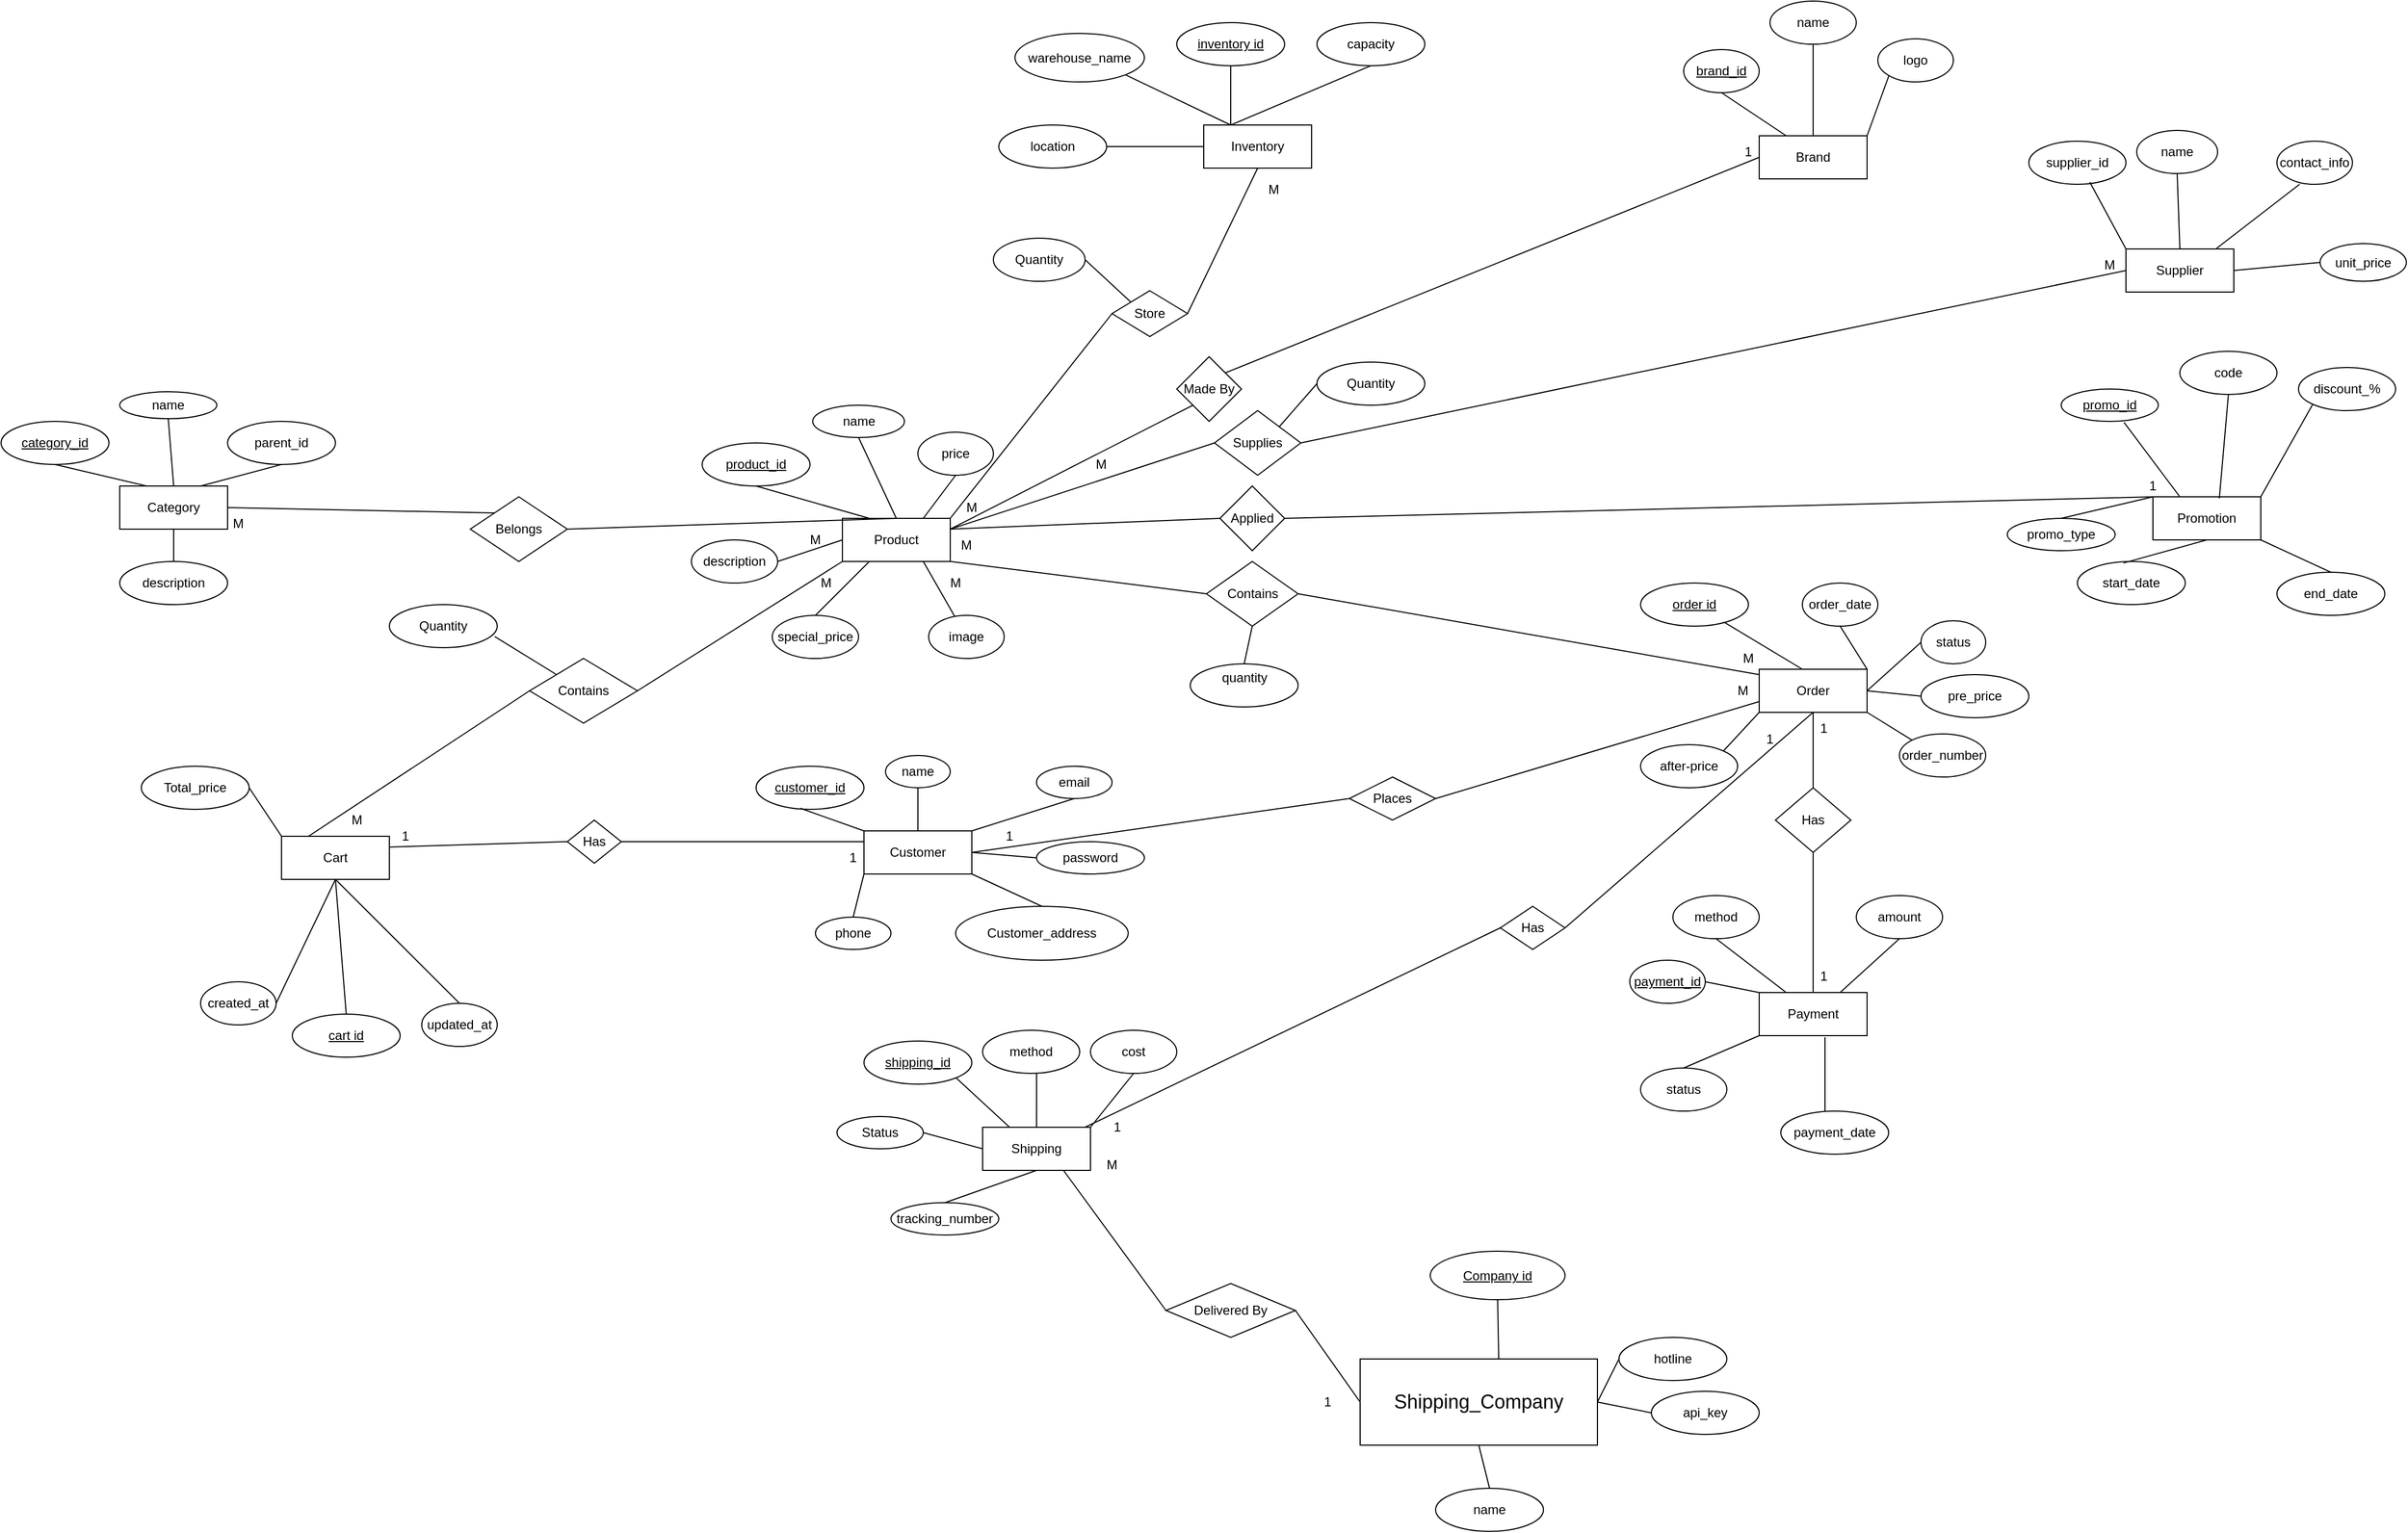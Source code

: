 <mxfile version="27.1.6">
  <diagram name="Page-1" id="9kNMtN4T_WwNihLPNDE4">
    <mxGraphModel dx="1823" dy="852" grid="1" gridSize="10" guides="1" tooltips="1" connect="1" arrows="1" fold="1" page="1" pageScale="1" pageWidth="850" pageHeight="1100" math="0" shadow="0">
      <root>
        <mxCell id="0" />
        <mxCell id="1" parent="0" />
        <mxCell id="RbLl8908BFiJwKNtAFnd-1" value="Category" style="whiteSpace=wrap;html=1;align=center;" parent="1" vertex="1">
          <mxGeometry x="140" y="450" width="100" height="40" as="geometry" />
        </mxCell>
        <mxCell id="RbLl8908BFiJwKNtAFnd-2" value="Cart" style="whiteSpace=wrap;html=1;align=center;" parent="1" vertex="1">
          <mxGeometry x="290" y="775" width="100" height="40" as="geometry" />
        </mxCell>
        <mxCell id="RbLl8908BFiJwKNtAFnd-6" value="Product" style="whiteSpace=wrap;html=1;align=center;" parent="1" vertex="1">
          <mxGeometry x="810" y="480" width="100" height="40" as="geometry" />
        </mxCell>
        <mxCell id="RbLl8908BFiJwKNtAFnd-7" value="Customer" style="whiteSpace=wrap;html=1;align=center;" parent="1" vertex="1">
          <mxGeometry x="830" y="770" width="100" height="40" as="geometry" />
        </mxCell>
        <mxCell id="RbLl8908BFiJwKNtAFnd-9" value="Shipping" style="whiteSpace=wrap;html=1;align=center;" parent="1" vertex="1">
          <mxGeometry x="940" y="1045" width="100" height="40" as="geometry" />
        </mxCell>
        <mxCell id="RbLl8908BFiJwKNtAFnd-10" value="Status" style="ellipse;whiteSpace=wrap;html=1;align=center;" parent="1" vertex="1">
          <mxGeometry x="805" y="1035" width="80" height="30" as="geometry" />
        </mxCell>
        <mxCell id="RbLl8908BFiJwKNtAFnd-12" value="" style="endArrow=none;html=1;rounded=0;entryX=0;entryY=0.5;entryDx=0;entryDy=0;exitX=1;exitY=0.5;exitDx=0;exitDy=0;" parent="1" source="RbLl8908BFiJwKNtAFnd-10" target="RbLl8908BFiJwKNtAFnd-9" edge="1">
          <mxGeometry relative="1" as="geometry">
            <mxPoint x="830" y="1125" as="sourcePoint" />
            <mxPoint x="990" y="1125" as="targetPoint" />
          </mxGeometry>
        </mxCell>
        <mxCell id="RbLl8908BFiJwKNtAFnd-13" value="tracking_number" style="ellipse;whiteSpace=wrap;html=1;align=center;" parent="1" vertex="1">
          <mxGeometry x="855" y="1115" width="100" height="30" as="geometry" />
        </mxCell>
        <mxCell id="RbLl8908BFiJwKNtAFnd-14" value="" style="endArrow=none;html=1;rounded=0;exitX=0.5;exitY=1;exitDx=0;exitDy=0;entryX=0.5;entryY=0;entryDx=0;entryDy=0;" parent="1" source="RbLl8908BFiJwKNtAFnd-9" target="RbLl8908BFiJwKNtAFnd-13" edge="1">
          <mxGeometry relative="1" as="geometry">
            <mxPoint x="830" y="1125" as="sourcePoint" />
            <mxPoint x="990" y="1125" as="targetPoint" />
          </mxGeometry>
        </mxCell>
        <mxCell id="RbLl8908BFiJwKNtAFnd-17" value="shipping_id" style="ellipse;whiteSpace=wrap;html=1;align=center;fontStyle=4;" parent="1" vertex="1">
          <mxGeometry x="830" y="965" width="100" height="40" as="geometry" />
        </mxCell>
        <mxCell id="RbLl8908BFiJwKNtAFnd-18" value="" style="endArrow=none;html=1;rounded=0;entryX=0.25;entryY=0;entryDx=0;entryDy=0;exitX=1;exitY=1;exitDx=0;exitDy=0;" parent="1" source="RbLl8908BFiJwKNtAFnd-17" target="RbLl8908BFiJwKNtAFnd-9" edge="1">
          <mxGeometry relative="1" as="geometry">
            <mxPoint x="830" y="1125" as="sourcePoint" />
            <mxPoint x="990" y="1125" as="targetPoint" />
          </mxGeometry>
        </mxCell>
        <mxCell id="RbLl8908BFiJwKNtAFnd-19" value="method" style="ellipse;whiteSpace=wrap;html=1;align=center;" parent="1" vertex="1">
          <mxGeometry x="940" y="955" width="90" height="40" as="geometry" />
        </mxCell>
        <mxCell id="RbLl8908BFiJwKNtAFnd-20" value="" style="endArrow=none;html=1;rounded=0;exitX=0.556;exitY=1;exitDx=0;exitDy=0;entryX=0.5;entryY=0;entryDx=0;entryDy=0;exitPerimeter=0;" parent="1" source="RbLl8908BFiJwKNtAFnd-19" target="RbLl8908BFiJwKNtAFnd-9" edge="1">
          <mxGeometry relative="1" as="geometry">
            <mxPoint x="830" y="1145" as="sourcePoint" />
            <mxPoint x="990" y="1145" as="targetPoint" />
          </mxGeometry>
        </mxCell>
        <mxCell id="RbLl8908BFiJwKNtAFnd-22" value="cost" style="ellipse;whiteSpace=wrap;html=1;align=center;" parent="1" vertex="1">
          <mxGeometry x="1040" y="955" width="80" height="40" as="geometry" />
        </mxCell>
        <mxCell id="RbLl8908BFiJwKNtAFnd-23" value="" style="endArrow=none;html=1;rounded=0;entryX=0.5;entryY=1;entryDx=0;entryDy=0;exitX=1;exitY=0;exitDx=0;exitDy=0;" parent="1" source="RbLl8908BFiJwKNtAFnd-9" target="RbLl8908BFiJwKNtAFnd-22" edge="1">
          <mxGeometry relative="1" as="geometry">
            <mxPoint x="940" y="1145" as="sourcePoint" />
            <mxPoint x="1100" y="1145" as="targetPoint" />
          </mxGeometry>
        </mxCell>
        <mxCell id="RbLl8908BFiJwKNtAFnd-32" value="customer_id" style="ellipse;whiteSpace=wrap;html=1;align=center;fontStyle=4;" parent="1" vertex="1">
          <mxGeometry x="730" y="710" width="100" height="40" as="geometry" />
        </mxCell>
        <mxCell id="RbLl8908BFiJwKNtAFnd-33" value="" style="endArrow=none;html=1;rounded=0;entryX=0;entryY=0;entryDx=0;entryDy=0;exitX=0.41;exitY=0.975;exitDx=0;exitDy=0;exitPerimeter=0;" parent="1" source="RbLl8908BFiJwKNtAFnd-32" target="RbLl8908BFiJwKNtAFnd-7" edge="1">
          <mxGeometry relative="1" as="geometry">
            <mxPoint x="800" y="740" as="sourcePoint" />
            <mxPoint x="940" y="770" as="targetPoint" />
          </mxGeometry>
        </mxCell>
        <mxCell id="RbLl8908BFiJwKNtAFnd-34" value="name" style="ellipse;whiteSpace=wrap;html=1;align=center;" parent="1" vertex="1">
          <mxGeometry x="850" y="700" width="60" height="30" as="geometry" />
        </mxCell>
        <mxCell id="RbLl8908BFiJwKNtAFnd-35" value="" style="endArrow=none;html=1;rounded=0;exitX=0.5;exitY=1;exitDx=0;exitDy=0;entryX=0.5;entryY=0;entryDx=0;entryDy=0;" parent="1" source="RbLl8908BFiJwKNtAFnd-34" target="RbLl8908BFiJwKNtAFnd-7" edge="1">
          <mxGeometry relative="1" as="geometry">
            <mxPoint x="780" y="770" as="sourcePoint" />
            <mxPoint x="940" y="770" as="targetPoint" />
          </mxGeometry>
        </mxCell>
        <mxCell id="RbLl8908BFiJwKNtAFnd-36" value="email" style="ellipse;whiteSpace=wrap;html=1;align=center;" parent="1" vertex="1">
          <mxGeometry x="990" y="710" width="70" height="30" as="geometry" />
        </mxCell>
        <mxCell id="RbLl8908BFiJwKNtAFnd-37" value="" style="endArrow=none;html=1;rounded=0;exitX=0.5;exitY=1;exitDx=0;exitDy=0;entryX=1;entryY=0;entryDx=0;entryDy=0;" parent="1" source="RbLl8908BFiJwKNtAFnd-36" target="RbLl8908BFiJwKNtAFnd-7" edge="1">
          <mxGeometry relative="1" as="geometry">
            <mxPoint x="780" y="770" as="sourcePoint" />
            <mxPoint x="940" y="770" as="targetPoint" />
          </mxGeometry>
        </mxCell>
        <mxCell id="RbLl8908BFiJwKNtAFnd-38" value="Customer_address" style="ellipse;whiteSpace=wrap;html=1;align=center;" parent="1" vertex="1">
          <mxGeometry x="915" y="840" width="160" height="50" as="geometry" />
        </mxCell>
        <mxCell id="RbLl8908BFiJwKNtAFnd-39" value="" style="endArrow=none;html=1;rounded=0;exitX=0.5;exitY=0;exitDx=0;exitDy=0;entryX=1;entryY=1;entryDx=0;entryDy=0;" parent="1" source="RbLl8908BFiJwKNtAFnd-38" target="RbLl8908BFiJwKNtAFnd-7" edge="1">
          <mxGeometry relative="1" as="geometry">
            <mxPoint x="780" y="770" as="sourcePoint" />
            <mxPoint x="940" y="770" as="targetPoint" />
          </mxGeometry>
        </mxCell>
        <mxCell id="RbLl8908BFiJwKNtAFnd-40" value="phone" style="ellipse;whiteSpace=wrap;html=1;align=center;" parent="1" vertex="1">
          <mxGeometry x="785" y="850" width="70" height="30" as="geometry" />
        </mxCell>
        <mxCell id="RbLl8908BFiJwKNtAFnd-41" value="" style="endArrow=none;html=1;rounded=0;exitX=0.5;exitY=0;exitDx=0;exitDy=0;entryX=0;entryY=1;entryDx=0;entryDy=0;" parent="1" source="RbLl8908BFiJwKNtAFnd-40" target="RbLl8908BFiJwKNtAFnd-7" edge="1">
          <mxGeometry relative="1" as="geometry">
            <mxPoint x="780" y="770" as="sourcePoint" />
            <mxPoint x="940" y="770" as="targetPoint" />
          </mxGeometry>
        </mxCell>
        <mxCell id="RbLl8908BFiJwKNtAFnd-49" value="special_price" style="ellipse;whiteSpace=wrap;html=1;align=center;" parent="1" vertex="1">
          <mxGeometry x="745" y="570" width="80" height="40" as="geometry" />
        </mxCell>
        <mxCell id="RbLl8908BFiJwKNtAFnd-50" value="" style="endArrow=none;html=1;rounded=0;exitX=0.5;exitY=0;exitDx=0;exitDy=0;entryX=0.25;entryY=1;entryDx=0;entryDy=0;" parent="1" source="RbLl8908BFiJwKNtAFnd-49" target="RbLl8908BFiJwKNtAFnd-6" edge="1">
          <mxGeometry relative="1" as="geometry">
            <mxPoint x="780" y="570" as="sourcePoint" />
            <mxPoint x="940" y="570" as="targetPoint" />
          </mxGeometry>
        </mxCell>
        <mxCell id="RbLl8908BFiJwKNtAFnd-51" value="image" style="ellipse;whiteSpace=wrap;html=1;align=center;" parent="1" vertex="1">
          <mxGeometry x="890" y="570" width="70" height="40" as="geometry" />
        </mxCell>
        <mxCell id="RbLl8908BFiJwKNtAFnd-52" value="" style="endArrow=none;html=1;rounded=0;exitX=0.75;exitY=1;exitDx=0;exitDy=0;" parent="1" source="RbLl8908BFiJwKNtAFnd-6" target="RbLl8908BFiJwKNtAFnd-51" edge="1">
          <mxGeometry relative="1" as="geometry">
            <mxPoint x="780" y="570" as="sourcePoint" />
            <mxPoint x="940" y="570" as="targetPoint" />
          </mxGeometry>
        </mxCell>
        <mxCell id="RbLl8908BFiJwKNtAFnd-53" value="description" style="ellipse;whiteSpace=wrap;html=1;align=center;" parent="1" vertex="1">
          <mxGeometry x="670" y="500" width="80" height="40" as="geometry" />
        </mxCell>
        <mxCell id="RbLl8908BFiJwKNtAFnd-54" value="" style="endArrow=none;html=1;rounded=0;exitX=1;exitY=0.5;exitDx=0;exitDy=0;entryX=0;entryY=0.5;entryDx=0;entryDy=0;" parent="1" source="RbLl8908BFiJwKNtAFnd-53" target="RbLl8908BFiJwKNtAFnd-6" edge="1">
          <mxGeometry relative="1" as="geometry">
            <mxPoint x="780" y="570" as="sourcePoint" />
            <mxPoint x="940" y="570" as="targetPoint" />
          </mxGeometry>
        </mxCell>
        <mxCell id="RbLl8908BFiJwKNtAFnd-57" value="product_id" style="ellipse;whiteSpace=wrap;html=1;align=center;fontStyle=4;" parent="1" vertex="1">
          <mxGeometry x="680" y="410" width="100" height="40" as="geometry" />
        </mxCell>
        <mxCell id="RbLl8908BFiJwKNtAFnd-58" value="" style="endArrow=none;html=1;rounded=0;entryX=0.25;entryY=0;entryDx=0;entryDy=0;exitX=0.5;exitY=1;exitDx=0;exitDy=0;" parent="1" source="RbLl8908BFiJwKNtAFnd-57" target="RbLl8908BFiJwKNtAFnd-6" edge="1">
          <mxGeometry relative="1" as="geometry">
            <mxPoint x="780" y="570" as="sourcePoint" />
            <mxPoint x="940" y="570" as="targetPoint" />
          </mxGeometry>
        </mxCell>
        <mxCell id="RbLl8908BFiJwKNtAFnd-59" value="price" style="ellipse;whiteSpace=wrap;html=1;align=center;" parent="1" vertex="1">
          <mxGeometry x="880" y="400" width="70" height="40" as="geometry" />
        </mxCell>
        <mxCell id="RbLl8908BFiJwKNtAFnd-60" value="" style="endArrow=none;html=1;rounded=0;exitX=0.75;exitY=0;exitDx=0;exitDy=0;entryX=0.5;entryY=1;entryDx=0;entryDy=0;" parent="1" source="RbLl8908BFiJwKNtAFnd-6" target="RbLl8908BFiJwKNtAFnd-59" edge="1">
          <mxGeometry relative="1" as="geometry">
            <mxPoint x="780" y="570" as="sourcePoint" />
            <mxPoint x="940" y="570" as="targetPoint" />
          </mxGeometry>
        </mxCell>
        <mxCell id="RbLl8908BFiJwKNtAFnd-85" value="Store" style="shape=rhombus;perimeter=rhombusPerimeter;whiteSpace=wrap;html=1;align=center;" parent="1" vertex="1">
          <mxGeometry x="1060" y="268.75" width="70" height="42.5" as="geometry" />
        </mxCell>
        <mxCell id="RbLl8908BFiJwKNtAFnd-86" value="" style="endArrow=none;html=1;rounded=0;entryX=0.5;entryY=1;entryDx=0;entryDy=0;exitX=1;exitY=0.5;exitDx=0;exitDy=0;" parent="1" source="RbLl8908BFiJwKNtAFnd-85" target="NNnK1SpHIMAbji5Iqz1u-3" edge="1">
          <mxGeometry relative="1" as="geometry">
            <mxPoint x="1060" y="270" as="sourcePoint" />
            <mxPoint x="1270" y="100" as="targetPoint" />
          </mxGeometry>
        </mxCell>
        <mxCell id="RbLl8908BFiJwKNtAFnd-87" value="" style="endArrow=none;html=1;rounded=0;entryX=0;entryY=0.5;entryDx=0;entryDy=0;exitX=1;exitY=0;exitDx=0;exitDy=0;" parent="1" source="RbLl8908BFiJwKNtAFnd-6" target="RbLl8908BFiJwKNtAFnd-85" edge="1">
          <mxGeometry relative="1" as="geometry">
            <mxPoint x="920" y="270" as="sourcePoint" />
            <mxPoint x="1080" y="270" as="targetPoint" />
          </mxGeometry>
        </mxCell>
        <mxCell id="RbLl8908BFiJwKNtAFnd-91" value="Brand" style="whiteSpace=wrap;html=1;align=center;" parent="1" vertex="1">
          <mxGeometry x="1660" y="125" width="100" height="40" as="geometry" />
        </mxCell>
        <mxCell id="RbLl8908BFiJwKNtAFnd-92" value="logo" style="ellipse;whiteSpace=wrap;html=1;align=center;" parent="1" vertex="1">
          <mxGeometry x="1770" y="35" width="70" height="40" as="geometry" />
        </mxCell>
        <mxCell id="RbLl8908BFiJwKNtAFnd-93" value="" style="endArrow=none;html=1;rounded=0;entryX=0;entryY=1;entryDx=0;entryDy=0;" parent="1" target="RbLl8908BFiJwKNtAFnd-92" edge="1">
          <mxGeometry relative="1" as="geometry">
            <mxPoint x="1760" y="125" as="sourcePoint" />
            <mxPoint x="1820" y="195" as="targetPoint" />
          </mxGeometry>
        </mxCell>
        <mxCell id="RbLl8908BFiJwKNtAFnd-94" value="name" style="ellipse;whiteSpace=wrap;html=1;align=center;" parent="1" vertex="1">
          <mxGeometry x="1670" width="80" height="40" as="geometry" />
        </mxCell>
        <mxCell id="RbLl8908BFiJwKNtAFnd-95" value="" style="endArrow=none;html=1;rounded=0;exitX=0.5;exitY=1;exitDx=0;exitDy=0;entryX=0.5;entryY=0;entryDx=0;entryDy=0;" parent="1" source="RbLl8908BFiJwKNtAFnd-94" target="RbLl8908BFiJwKNtAFnd-91" edge="1">
          <mxGeometry relative="1" as="geometry">
            <mxPoint x="1660" y="195" as="sourcePoint" />
            <mxPoint x="1820" y="195" as="targetPoint" />
          </mxGeometry>
        </mxCell>
        <mxCell id="RbLl8908BFiJwKNtAFnd-96" value="brand_id" style="ellipse;whiteSpace=wrap;html=1;align=center;fontStyle=4;" parent="1" vertex="1">
          <mxGeometry x="1590" y="45" width="70" height="40" as="geometry" />
        </mxCell>
        <mxCell id="RbLl8908BFiJwKNtAFnd-97" value="" style="endArrow=none;html=1;rounded=0;exitX=0.5;exitY=1;exitDx=0;exitDy=0;entryX=0.25;entryY=0;entryDx=0;entryDy=0;" parent="1" source="RbLl8908BFiJwKNtAFnd-96" target="RbLl8908BFiJwKNtAFnd-91" edge="1">
          <mxGeometry relative="1" as="geometry">
            <mxPoint x="1660" y="195" as="sourcePoint" />
            <mxPoint x="1820" y="195" as="targetPoint" />
          </mxGeometry>
        </mxCell>
        <mxCell id="RbLl8908BFiJwKNtAFnd-101" value="unit_price" style="ellipse;whiteSpace=wrap;html=1;align=center;" parent="1" vertex="1">
          <mxGeometry x="2180" y="225" width="80" height="35" as="geometry" />
        </mxCell>
        <mxCell id="RbLl8908BFiJwKNtAFnd-102" value="" style="endArrow=none;html=1;rounded=0;entryX=1;entryY=0.5;entryDx=0;entryDy=0;exitX=0;exitY=0.5;exitDx=0;exitDy=0;" parent="1" source="RbLl8908BFiJwKNtAFnd-101" target="RbLl8908BFiJwKNtAFnd-135" edge="1">
          <mxGeometry relative="1" as="geometry">
            <mxPoint x="1630" y="170" as="sourcePoint" />
            <mxPoint x="1790" y="170" as="targetPoint" />
          </mxGeometry>
        </mxCell>
        <mxCell id="RbLl8908BFiJwKNtAFnd-105" value="Applied" style="shape=rhombus;perimeter=rhombusPerimeter;whiteSpace=wrap;html=1;align=center;" parent="1" vertex="1">
          <mxGeometry x="1160" y="450" width="60" height="60" as="geometry" />
        </mxCell>
        <mxCell id="RbLl8908BFiJwKNtAFnd-106" value="" style="endArrow=none;html=1;rounded=0;exitX=1;exitY=0.5;exitDx=0;exitDy=0;entryX=0;entryY=0;entryDx=0;entryDy=0;" parent="1" source="RbLl8908BFiJwKNtAFnd-105" target="RbLl8908BFiJwKNtAFnd-194" edge="1">
          <mxGeometry relative="1" as="geometry">
            <mxPoint x="1630" y="170" as="sourcePoint" />
            <mxPoint x="1790" y="170" as="targetPoint" />
          </mxGeometry>
        </mxCell>
        <mxCell id="RbLl8908BFiJwKNtAFnd-107" value="" style="endArrow=none;html=1;rounded=0;entryX=0;entryY=0.5;entryDx=0;entryDy=0;exitX=1;exitY=0.25;exitDx=0;exitDy=0;" parent="1" source="RbLl8908BFiJwKNtAFnd-6" target="RbLl8908BFiJwKNtAFnd-105" edge="1">
          <mxGeometry relative="1" as="geometry">
            <mxPoint x="1300" y="470" as="sourcePoint" />
            <mxPoint x="1460" y="470" as="targetPoint" />
          </mxGeometry>
        </mxCell>
        <mxCell id="RbLl8908BFiJwKNtAFnd-108" value="Made By" style="shape=rhombus;perimeter=rhombusPerimeter;whiteSpace=wrap;html=1;align=center;" parent="1" vertex="1">
          <mxGeometry x="1120" y="330" width="60" height="60" as="geometry" />
        </mxCell>
        <mxCell id="RbLl8908BFiJwKNtAFnd-110" value="Order" style="whiteSpace=wrap;html=1;align=center;" parent="1" vertex="1">
          <mxGeometry x="1660" y="620" width="100" height="40" as="geometry" />
        </mxCell>
        <mxCell id="RbLl8908BFiJwKNtAFnd-115" value="Payment" style="whiteSpace=wrap;html=1;align=center;" parent="1" vertex="1">
          <mxGeometry x="1660" y="920" width="100" height="40" as="geometry" />
        </mxCell>
        <mxCell id="RbLl8908BFiJwKNtAFnd-116" value="Has" style="shape=rhombus;perimeter=rhombusPerimeter;whiteSpace=wrap;html=1;align=center;" parent="1" vertex="1">
          <mxGeometry x="1675" y="730" width="70" height="60" as="geometry" />
        </mxCell>
        <mxCell id="RbLl8908BFiJwKNtAFnd-117" value="" style="endArrow=none;html=1;rounded=0;exitX=0.5;exitY=1;exitDx=0;exitDy=0;entryX=0.5;entryY=0;entryDx=0;entryDy=0;" parent="1" source="RbLl8908BFiJwKNtAFnd-110" target="RbLl8908BFiJwKNtAFnd-116" edge="1">
          <mxGeometry relative="1" as="geometry">
            <mxPoint x="1590" y="770" as="sourcePoint" />
            <mxPoint x="1750" y="770" as="targetPoint" />
          </mxGeometry>
        </mxCell>
        <mxCell id="RbLl8908BFiJwKNtAFnd-118" value="" style="endArrow=none;html=1;rounded=0;entryX=0.5;entryY=0;entryDx=0;entryDy=0;exitX=0.5;exitY=1;exitDx=0;exitDy=0;" parent="1" source="RbLl8908BFiJwKNtAFnd-116" target="RbLl8908BFiJwKNtAFnd-115" edge="1">
          <mxGeometry relative="1" as="geometry">
            <mxPoint x="1590" y="770" as="sourcePoint" />
            <mxPoint x="1750" y="770" as="targetPoint" />
          </mxGeometry>
        </mxCell>
        <mxCell id="RbLl8908BFiJwKNtAFnd-119" value="payment_id" style="ellipse;whiteSpace=wrap;html=1;align=center;fontStyle=4;" parent="1" vertex="1">
          <mxGeometry x="1540" y="890" width="70" height="40" as="geometry" />
        </mxCell>
        <mxCell id="RbLl8908BFiJwKNtAFnd-120" value="" style="endArrow=none;html=1;rounded=0;exitX=1;exitY=0.5;exitDx=0;exitDy=0;entryX=0;entryY=0;entryDx=0;entryDy=0;" parent="1" source="RbLl8908BFiJwKNtAFnd-119" target="RbLl8908BFiJwKNtAFnd-115" edge="1">
          <mxGeometry relative="1" as="geometry">
            <mxPoint x="1590" y="770" as="sourcePoint" />
            <mxPoint x="1750" y="770" as="targetPoint" />
          </mxGeometry>
        </mxCell>
        <mxCell id="RbLl8908BFiJwKNtAFnd-121" value="method" style="ellipse;whiteSpace=wrap;html=1;align=center;" parent="1" vertex="1">
          <mxGeometry x="1580" y="830" width="80" height="40" as="geometry" />
        </mxCell>
        <mxCell id="RbLl8908BFiJwKNtAFnd-122" value="" style="endArrow=none;html=1;rounded=0;entryX=0.25;entryY=0;entryDx=0;entryDy=0;exitX=0.5;exitY=1;exitDx=0;exitDy=0;" parent="1" source="RbLl8908BFiJwKNtAFnd-121" target="RbLl8908BFiJwKNtAFnd-115" edge="1">
          <mxGeometry relative="1" as="geometry">
            <mxPoint x="1590" y="770" as="sourcePoint" />
            <mxPoint x="1750" y="770" as="targetPoint" />
          </mxGeometry>
        </mxCell>
        <mxCell id="RbLl8908BFiJwKNtAFnd-123" value="amount" style="ellipse;whiteSpace=wrap;html=1;align=center;" parent="1" vertex="1">
          <mxGeometry x="1750" y="830" width="80" height="40" as="geometry" />
        </mxCell>
        <mxCell id="RbLl8908BFiJwKNtAFnd-124" value="" style="endArrow=none;html=1;rounded=0;entryX=0.5;entryY=1;entryDx=0;entryDy=0;exitX=0.75;exitY=0;exitDx=0;exitDy=0;" parent="1" source="RbLl8908BFiJwKNtAFnd-115" target="RbLl8908BFiJwKNtAFnd-123" edge="1">
          <mxGeometry relative="1" as="geometry">
            <mxPoint x="1590" y="770" as="sourcePoint" />
            <mxPoint x="1750" y="770" as="targetPoint" />
          </mxGeometry>
        </mxCell>
        <mxCell id="RbLl8908BFiJwKNtAFnd-125" value="status" style="ellipse;whiteSpace=wrap;html=1;align=center;" parent="1" vertex="1">
          <mxGeometry x="1550" y="990" width="80" height="40" as="geometry" />
        </mxCell>
        <mxCell id="RbLl8908BFiJwKNtAFnd-126" value="" style="endArrow=none;html=1;rounded=0;entryX=0;entryY=1;entryDx=0;entryDy=0;exitX=0.5;exitY=0;exitDx=0;exitDy=0;" parent="1" source="RbLl8908BFiJwKNtAFnd-125" target="RbLl8908BFiJwKNtAFnd-115" edge="1">
          <mxGeometry relative="1" as="geometry">
            <mxPoint x="1590" y="970" as="sourcePoint" />
            <mxPoint x="1750" y="970" as="targetPoint" />
          </mxGeometry>
        </mxCell>
        <mxCell id="RbLl8908BFiJwKNtAFnd-127" value="payment_date" style="ellipse;whiteSpace=wrap;html=1;align=center;" parent="1" vertex="1">
          <mxGeometry x="1680" y="1030" width="100" height="40" as="geometry" />
        </mxCell>
        <mxCell id="RbLl8908BFiJwKNtAFnd-128" value="" style="endArrow=none;html=1;rounded=0;entryX=0.41;entryY=0;entryDx=0;entryDy=0;entryPerimeter=0;exitX=0.61;exitY=1.038;exitDx=0;exitDy=0;exitPerimeter=0;" parent="1" source="RbLl8908BFiJwKNtAFnd-115" target="RbLl8908BFiJwKNtAFnd-127" edge="1">
          <mxGeometry relative="1" as="geometry">
            <mxPoint x="1590" y="970" as="sourcePoint" />
            <mxPoint x="1750" y="970" as="targetPoint" />
          </mxGeometry>
        </mxCell>
        <mxCell id="RbLl8908BFiJwKNtAFnd-129" value="Has" style="shape=rhombus;perimeter=rhombusPerimeter;whiteSpace=wrap;html=1;align=center;" parent="1" vertex="1">
          <mxGeometry x="1420" y="840" width="60" height="40" as="geometry" />
        </mxCell>
        <mxCell id="RbLl8908BFiJwKNtAFnd-130" value="" style="endArrow=none;html=1;rounded=0;entryX=0;entryY=0.5;entryDx=0;entryDy=0;exitX=0;exitY=0.5;exitDx=0;exitDy=0;" parent="1" target="RbLl8908BFiJwKNtAFnd-129" edge="1" source="Zrjic2Mv3XdHF_KLyeAC-40">
          <mxGeometry relative="1" as="geometry">
            <mxPoint x="940" y="1280" as="sourcePoint" />
            <mxPoint x="1220" y="1270" as="targetPoint" />
          </mxGeometry>
        </mxCell>
        <mxCell id="RbLl8908BFiJwKNtAFnd-131" value="" style="endArrow=none;html=1;rounded=0;entryX=0.5;entryY=1;entryDx=0;entryDy=0;exitX=1;exitY=0.5;exitDx=0;exitDy=0;" parent="1" source="RbLl8908BFiJwKNtAFnd-129" target="RbLl8908BFiJwKNtAFnd-110" edge="1">
          <mxGeometry relative="1" as="geometry">
            <mxPoint x="1580" y="670" as="sourcePoint" />
            <mxPoint x="1740" y="670" as="targetPoint" />
          </mxGeometry>
        </mxCell>
        <mxCell id="RbLl8908BFiJwKNtAFnd-132" value="Places" style="shape=rhombus;perimeter=rhombusPerimeter;whiteSpace=wrap;html=1;align=center;" parent="1" vertex="1">
          <mxGeometry x="1280" y="720" width="80" height="40" as="geometry" />
        </mxCell>
        <mxCell id="RbLl8908BFiJwKNtAFnd-133" value="" style="endArrow=none;html=1;rounded=0;exitX=1;exitY=0.5;exitDx=0;exitDy=0;entryX=0;entryY=0.5;entryDx=0;entryDy=0;" parent="1" source="RbLl8908BFiJwKNtAFnd-7" target="RbLl8908BFiJwKNtAFnd-132" edge="1">
          <mxGeometry relative="1" as="geometry">
            <mxPoint x="920" y="970" as="sourcePoint" />
            <mxPoint x="1080" y="970" as="targetPoint" />
          </mxGeometry>
        </mxCell>
        <mxCell id="RbLl8908BFiJwKNtAFnd-134" value="" style="endArrow=none;html=1;rounded=0;exitX=1;exitY=0.5;exitDx=0;exitDy=0;entryX=0;entryY=0.75;entryDx=0;entryDy=0;" parent="1" source="RbLl8908BFiJwKNtAFnd-132" target="RbLl8908BFiJwKNtAFnd-110" edge="1">
          <mxGeometry relative="1" as="geometry">
            <mxPoint x="1230" y="870" as="sourcePoint" />
            <mxPoint x="1390" y="870" as="targetPoint" />
          </mxGeometry>
        </mxCell>
        <mxCell id="RbLl8908BFiJwKNtAFnd-135" value="Supplier" style="whiteSpace=wrap;html=1;align=center;" parent="1" vertex="1">
          <mxGeometry x="2000" y="230" width="100" height="40" as="geometry" />
        </mxCell>
        <mxCell id="RbLl8908BFiJwKNtAFnd-136" value="category_id" style="ellipse;whiteSpace=wrap;html=1;align=center;fontStyle=4;" parent="1" vertex="1">
          <mxGeometry x="30" y="390" width="100" height="40" as="geometry" />
        </mxCell>
        <mxCell id="RbLl8908BFiJwKNtAFnd-137" value="name" style="ellipse;whiteSpace=wrap;html=1;align=center;" parent="1" vertex="1">
          <mxGeometry x="140" y="362.5" width="90" height="25" as="geometry" />
        </mxCell>
        <mxCell id="RbLl8908BFiJwKNtAFnd-138" value="parent_id" style="ellipse;whiteSpace=wrap;html=1;align=center;" parent="1" vertex="1">
          <mxGeometry x="240" y="390" width="100" height="40" as="geometry" />
        </mxCell>
        <mxCell id="RbLl8908BFiJwKNtAFnd-139" value="" style="endArrow=none;html=1;rounded=0;entryX=0.25;entryY=0;entryDx=0;entryDy=0;exitX=0.5;exitY=1;exitDx=0;exitDy=0;" parent="1" source="RbLl8908BFiJwKNtAFnd-136" target="RbLl8908BFiJwKNtAFnd-1" edge="1">
          <mxGeometry relative="1" as="geometry">
            <mxPoint x="190" y="330" as="sourcePoint" />
            <mxPoint x="350" y="330" as="targetPoint" />
          </mxGeometry>
        </mxCell>
        <mxCell id="RbLl8908BFiJwKNtAFnd-140" value="" style="endArrow=none;html=1;rounded=0;exitX=0.5;exitY=1;exitDx=0;exitDy=0;entryX=0.5;entryY=0;entryDx=0;entryDy=0;" parent="1" source="RbLl8908BFiJwKNtAFnd-137" target="RbLl8908BFiJwKNtAFnd-1" edge="1">
          <mxGeometry relative="1" as="geometry">
            <mxPoint x="190" y="330" as="sourcePoint" />
            <mxPoint x="350" y="330" as="targetPoint" />
          </mxGeometry>
        </mxCell>
        <mxCell id="RbLl8908BFiJwKNtAFnd-141" value="" style="endArrow=none;html=1;rounded=0;exitX=0.5;exitY=1;exitDx=0;exitDy=0;entryX=0.75;entryY=0;entryDx=0;entryDy=0;" parent="1" source="RbLl8908BFiJwKNtAFnd-138" target="RbLl8908BFiJwKNtAFnd-1" edge="1">
          <mxGeometry relative="1" as="geometry">
            <mxPoint x="190" y="330" as="sourcePoint" />
            <mxPoint x="210" y="460" as="targetPoint" />
          </mxGeometry>
        </mxCell>
        <mxCell id="RbLl8908BFiJwKNtAFnd-142" value="description" style="ellipse;whiteSpace=wrap;html=1;align=center;" parent="1" vertex="1">
          <mxGeometry x="140" y="520" width="100" height="40" as="geometry" />
        </mxCell>
        <mxCell id="RbLl8908BFiJwKNtAFnd-143" value="" style="endArrow=none;html=1;rounded=0;exitX=0.5;exitY=1;exitDx=0;exitDy=0;entryX=0.5;entryY=0;entryDx=0;entryDy=0;" parent="1" source="RbLl8908BFiJwKNtAFnd-1" target="RbLl8908BFiJwKNtAFnd-142" edge="1">
          <mxGeometry relative="1" as="geometry">
            <mxPoint x="220" y="500" as="sourcePoint" />
            <mxPoint x="380" y="500" as="targetPoint" />
          </mxGeometry>
        </mxCell>
        <mxCell id="RbLl8908BFiJwKNtAFnd-153" value="cart id" style="ellipse;whiteSpace=wrap;html=1;align=center;fontStyle=4;" parent="1" vertex="1">
          <mxGeometry x="300" y="940" width="100" height="40" as="geometry" />
        </mxCell>
        <mxCell id="RbLl8908BFiJwKNtAFnd-154" value="" style="endArrow=none;html=1;rounded=0;exitX=0.5;exitY=0;exitDx=0;exitDy=0;entryX=0.5;entryY=1;entryDx=0;entryDy=0;" parent="1" source="RbLl8908BFiJwKNtAFnd-153" target="RbLl8908BFiJwKNtAFnd-2" edge="1">
          <mxGeometry relative="1" as="geometry">
            <mxPoint x="330" y="470" as="sourcePoint" />
            <mxPoint x="440" y="730" as="targetPoint" />
          </mxGeometry>
        </mxCell>
        <mxCell id="RbLl8908BFiJwKNtAFnd-156" value="created_at" style="ellipse;whiteSpace=wrap;html=1;align=center;" parent="1" vertex="1">
          <mxGeometry x="215" y="910" width="70" height="40" as="geometry" />
        </mxCell>
        <mxCell id="RbLl8908BFiJwKNtAFnd-157" value="" style="endArrow=none;html=1;rounded=0;exitX=1;exitY=0.5;exitDx=0;exitDy=0;entryX=0.5;entryY=1;entryDx=0;entryDy=0;" parent="1" source="RbLl8908BFiJwKNtAFnd-156" target="RbLl8908BFiJwKNtAFnd-2" edge="1">
          <mxGeometry relative="1" as="geometry">
            <mxPoint x="330" y="470" as="sourcePoint" />
            <mxPoint x="490" y="470" as="targetPoint" />
          </mxGeometry>
        </mxCell>
        <mxCell id="RbLl8908BFiJwKNtAFnd-158" value="updated_at" style="ellipse;whiteSpace=wrap;html=1;align=center;" parent="1" vertex="1">
          <mxGeometry x="420" y="930" width="70" height="40" as="geometry" />
        </mxCell>
        <mxCell id="RbLl8908BFiJwKNtAFnd-159" value="" style="endArrow=none;html=1;rounded=0;entryX=0.5;entryY=0;entryDx=0;entryDy=0;exitX=0.5;exitY=1;exitDx=0;exitDy=0;" parent="1" source="RbLl8908BFiJwKNtAFnd-2" target="RbLl8908BFiJwKNtAFnd-158" edge="1">
          <mxGeometry relative="1" as="geometry">
            <mxPoint x="330" y="470" as="sourcePoint" />
            <mxPoint x="490" y="470" as="targetPoint" />
          </mxGeometry>
        </mxCell>
        <mxCell id="RbLl8908BFiJwKNtAFnd-173" value="Has" style="shape=rhombus;perimeter=rhombusPerimeter;whiteSpace=wrap;html=1;align=center;" parent="1" vertex="1">
          <mxGeometry x="555" y="760" width="50" height="40" as="geometry" />
        </mxCell>
        <mxCell id="RbLl8908BFiJwKNtAFnd-174" value="" style="endArrow=none;html=1;rounded=0;exitX=1;exitY=0.25;exitDx=0;exitDy=0;entryX=0;entryY=0.5;entryDx=0;entryDy=0;" parent="1" source="RbLl8908BFiJwKNtAFnd-2" target="RbLl8908BFiJwKNtAFnd-173" edge="1">
          <mxGeometry relative="1" as="geometry">
            <mxPoint x="520" y="730" as="sourcePoint" />
            <mxPoint x="680" y="730" as="targetPoint" />
          </mxGeometry>
        </mxCell>
        <mxCell id="RbLl8908BFiJwKNtAFnd-175" value="" style="endArrow=none;html=1;rounded=0;exitX=1;exitY=0.5;exitDx=0;exitDy=0;" parent="1" source="RbLl8908BFiJwKNtAFnd-173" edge="1">
          <mxGeometry relative="1" as="geometry">
            <mxPoint x="520" y="730" as="sourcePoint" />
            <mxPoint x="830" y="780" as="targetPoint" />
          </mxGeometry>
        </mxCell>
        <mxCell id="RbLl8908BFiJwKNtAFnd-176" value="order id" style="ellipse;whiteSpace=wrap;html=1;align=center;fontStyle=4;" parent="1" vertex="1">
          <mxGeometry x="1550" y="540" width="100" height="40" as="geometry" />
        </mxCell>
        <mxCell id="RbLl8908BFiJwKNtAFnd-177" value="" style="endArrow=none;html=1;rounded=0;entryX=0.4;entryY=0;entryDx=0;entryDy=0;entryPerimeter=0;exitX=0.772;exitY=0.906;exitDx=0;exitDy=0;exitPerimeter=0;" parent="1" source="RbLl8908BFiJwKNtAFnd-176" target="RbLl8908BFiJwKNtAFnd-110" edge="1">
          <mxGeometry relative="1" as="geometry">
            <mxPoint x="1530" y="630" as="sourcePoint" />
            <mxPoint x="1690" y="630" as="targetPoint" />
          </mxGeometry>
        </mxCell>
        <mxCell id="RbLl8908BFiJwKNtAFnd-182" value="order_number" style="ellipse;whiteSpace=wrap;html=1;align=center;" parent="1" vertex="1">
          <mxGeometry x="1790" y="680" width="80" height="40" as="geometry" />
        </mxCell>
        <mxCell id="RbLl8908BFiJwKNtAFnd-183" value="" style="endArrow=none;html=1;rounded=0;entryX=0;entryY=0;entryDx=0;entryDy=0;exitX=1;exitY=1;exitDx=0;exitDy=0;" parent="1" source="RbLl8908BFiJwKNtAFnd-110" target="RbLl8908BFiJwKNtAFnd-182" edge="1">
          <mxGeometry relative="1" as="geometry">
            <mxPoint x="1640" y="630" as="sourcePoint" />
            <mxPoint x="1800" y="630" as="targetPoint" />
          </mxGeometry>
        </mxCell>
        <mxCell id="RbLl8908BFiJwKNtAFnd-184" value="order_date" style="ellipse;whiteSpace=wrap;html=1;align=center;" parent="1" vertex="1">
          <mxGeometry x="1700" y="540" width="70" height="40" as="geometry" />
        </mxCell>
        <mxCell id="RbLl8908BFiJwKNtAFnd-185" value="" style="endArrow=none;html=1;rounded=0;entryX=0.5;entryY=1;entryDx=0;entryDy=0;exitX=1;exitY=0;exitDx=0;exitDy=0;" parent="1" source="RbLl8908BFiJwKNtAFnd-110" target="RbLl8908BFiJwKNtAFnd-184" edge="1">
          <mxGeometry relative="1" as="geometry">
            <mxPoint x="1640" y="630" as="sourcePoint" />
            <mxPoint x="1800" y="630" as="targetPoint" />
          </mxGeometry>
        </mxCell>
        <mxCell id="RbLl8908BFiJwKNtAFnd-186" value="status" style="ellipse;whiteSpace=wrap;html=1;align=center;" parent="1" vertex="1">
          <mxGeometry x="1810" y="575" width="60" height="40" as="geometry" />
        </mxCell>
        <mxCell id="RbLl8908BFiJwKNtAFnd-187" value="" style="endArrow=none;html=1;rounded=0;entryX=0;entryY=0.5;entryDx=0;entryDy=0;exitX=1;exitY=0.5;exitDx=0;exitDy=0;" parent="1" source="RbLl8908BFiJwKNtAFnd-110" target="RbLl8908BFiJwKNtAFnd-186" edge="1">
          <mxGeometry relative="1" as="geometry">
            <mxPoint x="1640" y="530" as="sourcePoint" />
            <mxPoint x="1800" y="530" as="targetPoint" />
          </mxGeometry>
        </mxCell>
        <mxCell id="RbLl8908BFiJwKNtAFnd-188" value="supplier_id" style="ellipse;whiteSpace=wrap;html=1;align=center;" parent="1" vertex="1">
          <mxGeometry x="1910" y="130" width="90" height="40" as="geometry" />
        </mxCell>
        <mxCell id="RbLl8908BFiJwKNtAFnd-189" value="" style="endArrow=none;html=1;rounded=0;exitX=0.628;exitY=0.95;exitDx=0;exitDy=0;exitPerimeter=0;entryX=0;entryY=0;entryDx=0;entryDy=0;" parent="1" source="RbLl8908BFiJwKNtAFnd-188" target="RbLl8908BFiJwKNtAFnd-135" edge="1">
          <mxGeometry relative="1" as="geometry">
            <mxPoint x="1970" y="330" as="sourcePoint" />
            <mxPoint x="2130" y="330" as="targetPoint" />
          </mxGeometry>
        </mxCell>
        <mxCell id="RbLl8908BFiJwKNtAFnd-190" value="name" style="ellipse;whiteSpace=wrap;html=1;align=center;" parent="1" vertex="1">
          <mxGeometry x="2010" y="120" width="75" height="40" as="geometry" />
        </mxCell>
        <mxCell id="RbLl8908BFiJwKNtAFnd-191" value="" style="endArrow=none;html=1;rounded=0;exitX=0.5;exitY=1;exitDx=0;exitDy=0;entryX=0.5;entryY=0;entryDx=0;entryDy=0;" parent="1" source="RbLl8908BFiJwKNtAFnd-190" target="RbLl8908BFiJwKNtAFnd-135" edge="1">
          <mxGeometry relative="1" as="geometry">
            <mxPoint x="1970" y="330" as="sourcePoint" />
            <mxPoint x="2130" y="330" as="targetPoint" />
          </mxGeometry>
        </mxCell>
        <mxCell id="RbLl8908BFiJwKNtAFnd-192" value="contact_info" style="ellipse;whiteSpace=wrap;html=1;align=center;" parent="1" vertex="1">
          <mxGeometry x="2140" y="130" width="70" height="40" as="geometry" />
        </mxCell>
        <mxCell id="RbLl8908BFiJwKNtAFnd-193" value="" style="endArrow=none;html=1;rounded=0;entryX=0.3;entryY=1;entryDx=0;entryDy=0;entryPerimeter=0;exitX=0.84;exitY=-0.012;exitDx=0;exitDy=0;exitPerimeter=0;" parent="1" source="RbLl8908BFiJwKNtAFnd-135" target="RbLl8908BFiJwKNtAFnd-192" edge="1">
          <mxGeometry relative="1" as="geometry">
            <mxPoint x="1970" y="330" as="sourcePoint" />
            <mxPoint x="2130" y="330" as="targetPoint" />
          </mxGeometry>
        </mxCell>
        <mxCell id="RbLl8908BFiJwKNtAFnd-194" value="Promotion" style="whiteSpace=wrap;html=1;align=center;" parent="1" vertex="1">
          <mxGeometry x="2025" y="460" width="100" height="40" as="geometry" />
        </mxCell>
        <mxCell id="RbLl8908BFiJwKNtAFnd-196" value="promo_id" style="ellipse;whiteSpace=wrap;html=1;align=center;fontStyle=4;" parent="1" vertex="1">
          <mxGeometry x="1940" y="360" width="90" height="30" as="geometry" />
        </mxCell>
        <mxCell id="RbLl8908BFiJwKNtAFnd-197" value="" style="endArrow=none;html=1;rounded=0;exitX=0.647;exitY=1.03;exitDx=0;exitDy=0;exitPerimeter=0;entryX=0.25;entryY=0;entryDx=0;entryDy=0;" parent="1" source="RbLl8908BFiJwKNtAFnd-196" target="RbLl8908BFiJwKNtAFnd-194" edge="1">
          <mxGeometry relative="1" as="geometry">
            <mxPoint x="1950" y="480" as="sourcePoint" />
            <mxPoint x="2110" y="480" as="targetPoint" />
          </mxGeometry>
        </mxCell>
        <mxCell id="RbLl8908BFiJwKNtAFnd-198" value="code" style="ellipse;whiteSpace=wrap;html=1;align=center;" parent="1" vertex="1">
          <mxGeometry x="2050" y="325" width="90" height="40" as="geometry" />
        </mxCell>
        <mxCell id="RbLl8908BFiJwKNtAFnd-199" value="" style="endArrow=none;html=1;rounded=0;exitX=0.5;exitY=1;exitDx=0;exitDy=0;entryX=0.616;entryY=0.036;entryDx=0;entryDy=0;entryPerimeter=0;" parent="1" source="RbLl8908BFiJwKNtAFnd-198" target="RbLl8908BFiJwKNtAFnd-194" edge="1">
          <mxGeometry relative="1" as="geometry">
            <mxPoint x="1950" y="480" as="sourcePoint" />
            <mxPoint x="2110" y="480" as="targetPoint" />
          </mxGeometry>
        </mxCell>
        <mxCell id="RbLl8908BFiJwKNtAFnd-201" value="discount_%" style="ellipse;whiteSpace=wrap;html=1;align=center;" parent="1" vertex="1">
          <mxGeometry x="2160" y="340" width="90" height="40" as="geometry" />
        </mxCell>
        <mxCell id="RbLl8908BFiJwKNtAFnd-202" value="" style="endArrow=none;html=1;rounded=0;entryX=0;entryY=1;entryDx=0;entryDy=0;exitX=1;exitY=0;exitDx=0;exitDy=0;" parent="1" source="RbLl8908BFiJwKNtAFnd-194" target="RbLl8908BFiJwKNtAFnd-201" edge="1">
          <mxGeometry relative="1" as="geometry">
            <mxPoint x="1950" y="480" as="sourcePoint" />
            <mxPoint x="2110" y="480" as="targetPoint" />
          </mxGeometry>
        </mxCell>
        <mxCell id="RbLl8908BFiJwKNtAFnd-203" value="end_date" style="ellipse;whiteSpace=wrap;html=1;align=center;" parent="1" vertex="1">
          <mxGeometry x="2140" y="530" width="100" height="40" as="geometry" />
        </mxCell>
        <mxCell id="RbLl8908BFiJwKNtAFnd-204" value="" style="endArrow=none;html=1;rounded=0;entryX=0.5;entryY=0;entryDx=0;entryDy=0;exitX=1;exitY=1;exitDx=0;exitDy=0;" parent="1" source="RbLl8908BFiJwKNtAFnd-194" target="RbLl8908BFiJwKNtAFnd-203" edge="1">
          <mxGeometry relative="1" as="geometry">
            <mxPoint x="1950" y="480" as="sourcePoint" />
            <mxPoint x="2110" y="480" as="targetPoint" />
          </mxGeometry>
        </mxCell>
        <mxCell id="RbLl8908BFiJwKNtAFnd-205" value="start_date" style="ellipse;whiteSpace=wrap;html=1;align=center;" parent="1" vertex="1">
          <mxGeometry x="1955" y="520" width="100" height="40" as="geometry" />
        </mxCell>
        <mxCell id="RbLl8908BFiJwKNtAFnd-206" value="" style="endArrow=none;html=1;rounded=0;entryX=0.427;entryY=0.036;entryDx=0;entryDy=0;entryPerimeter=0;exitX=0.5;exitY=1;exitDx=0;exitDy=0;" parent="1" source="RbLl8908BFiJwKNtAFnd-194" target="RbLl8908BFiJwKNtAFnd-205" edge="1">
          <mxGeometry relative="1" as="geometry">
            <mxPoint x="1950" y="480" as="sourcePoint" />
            <mxPoint x="2110" y="480" as="targetPoint" />
          </mxGeometry>
        </mxCell>
        <mxCell id="RbLl8908BFiJwKNtAFnd-207" value="promo_type" style="ellipse;whiteSpace=wrap;html=1;align=center;" parent="1" vertex="1">
          <mxGeometry x="1890" y="480" width="100" height="30" as="geometry" />
        </mxCell>
        <mxCell id="RbLl8908BFiJwKNtAFnd-208" value="" style="endArrow=none;html=1;rounded=0;entryX=0;entryY=0;entryDx=0;entryDy=0;exitX=0.5;exitY=0;exitDx=0;exitDy=0;" parent="1" source="RbLl8908BFiJwKNtAFnd-207" target="RbLl8908BFiJwKNtAFnd-194" edge="1">
          <mxGeometry relative="1" as="geometry">
            <mxPoint x="1950" y="480" as="sourcePoint" />
            <mxPoint x="2110" y="480" as="targetPoint" />
          </mxGeometry>
        </mxCell>
        <mxCell id="RbLl8908BFiJwKNtAFnd-235" value="Belongs" style="shape=rhombus;perimeter=rhombusPerimeter;whiteSpace=wrap;html=1;align=center;" parent="1" vertex="1">
          <mxGeometry x="465" y="460" width="90" height="60" as="geometry" />
        </mxCell>
        <mxCell id="RbLl8908BFiJwKNtAFnd-237" value="" style="endArrow=none;html=1;rounded=0;exitX=1;exitY=0.5;exitDx=0;exitDy=0;entryX=0;entryY=0;entryDx=0;entryDy=0;" parent="1" source="RbLl8908BFiJwKNtAFnd-1" target="RbLl8908BFiJwKNtAFnd-235" edge="1">
          <mxGeometry relative="1" as="geometry">
            <mxPoint x="440" y="700" as="sourcePoint" />
            <mxPoint x="600" y="700" as="targetPoint" />
          </mxGeometry>
        </mxCell>
        <mxCell id="RbLl8908BFiJwKNtAFnd-238" value="" style="endArrow=none;html=1;rounded=0;exitX=1;exitY=0.5;exitDx=0;exitDy=0;entryX=0.5;entryY=0;entryDx=0;entryDy=0;" parent="1" source="RbLl8908BFiJwKNtAFnd-235" target="RbLl8908BFiJwKNtAFnd-6" edge="1">
          <mxGeometry relative="1" as="geometry">
            <mxPoint x="610" y="358" as="sourcePoint" />
            <mxPoint x="770" y="358" as="targetPoint" />
          </mxGeometry>
        </mxCell>
        <mxCell id="RbLl8908BFiJwKNtAFnd-239" value="" style="endArrow=none;html=1;rounded=0;exitX=1;exitY=0;exitDx=0;exitDy=0;entryX=0;entryY=0.5;entryDx=0;entryDy=0;" parent="1" source="RbLl8908BFiJwKNtAFnd-108" target="RbLl8908BFiJwKNtAFnd-91" edge="1">
          <mxGeometry relative="1" as="geometry">
            <mxPoint x="1270" y="349" as="sourcePoint" />
            <mxPoint x="1430" y="349" as="targetPoint" />
          </mxGeometry>
        </mxCell>
        <mxCell id="RbLl8908BFiJwKNtAFnd-240" value="" style="endArrow=none;html=1;rounded=0;entryX=0;entryY=1;entryDx=0;entryDy=0;exitX=1;exitY=0.25;exitDx=0;exitDy=0;" parent="1" source="RbLl8908BFiJwKNtAFnd-6" target="RbLl8908BFiJwKNtAFnd-108" edge="1">
          <mxGeometry relative="1" as="geometry">
            <mxPoint x="1060" y="480" as="sourcePoint" />
            <mxPoint x="1220" y="480" as="targetPoint" />
          </mxGeometry>
        </mxCell>
        <mxCell id="RbLl8908BFiJwKNtAFnd-243" value="Supplies" style="shape=rhombus;perimeter=rhombusPerimeter;whiteSpace=wrap;html=1;align=center;" parent="1" vertex="1">
          <mxGeometry x="1155" y="380" width="80" height="60" as="geometry" />
        </mxCell>
        <mxCell id="RbLl8908BFiJwKNtAFnd-245" value="" style="endArrow=none;html=1;rounded=0;exitX=1;exitY=0.25;exitDx=0;exitDy=0;entryX=0;entryY=0.5;entryDx=0;entryDy=0;" parent="1" source="RbLl8908BFiJwKNtAFnd-6" target="RbLl8908BFiJwKNtAFnd-243" edge="1">
          <mxGeometry relative="1" as="geometry">
            <mxPoint x="1090" y="200" as="sourcePoint" />
            <mxPoint x="1250" y="200" as="targetPoint" />
          </mxGeometry>
        </mxCell>
        <mxCell id="RbLl8908BFiJwKNtAFnd-246" value="" style="endArrow=none;html=1;rounded=0;exitX=1;exitY=0.5;exitDx=0;exitDy=0;entryX=0;entryY=0.5;entryDx=0;entryDy=0;" parent="1" source="RbLl8908BFiJwKNtAFnd-243" target="RbLl8908BFiJwKNtAFnd-135" edge="1">
          <mxGeometry relative="1" as="geometry">
            <mxPoint x="1770" y="200" as="sourcePoint" />
            <mxPoint x="1930" y="200" as="targetPoint" />
          </mxGeometry>
        </mxCell>
        <mxCell id="04IEjeGW879SiQDwGdzN-11" value="password" style="ellipse;whiteSpace=wrap;html=1;align=center;" parent="1" vertex="1">
          <mxGeometry x="990" y="780" width="100" height="30" as="geometry" />
        </mxCell>
        <mxCell id="04IEjeGW879SiQDwGdzN-12" value="" style="endArrow=none;html=1;rounded=0;exitX=1;exitY=0.5;exitDx=0;exitDy=0;entryX=0;entryY=0.5;entryDx=0;entryDy=0;" parent="1" source="RbLl8908BFiJwKNtAFnd-7" target="04IEjeGW879SiQDwGdzN-11" edge="1">
          <mxGeometry relative="1" as="geometry">
            <mxPoint x="1070" y="840" as="sourcePoint" />
            <mxPoint x="1230" y="840" as="targetPoint" />
          </mxGeometry>
        </mxCell>
        <mxCell id="04IEjeGW879SiQDwGdzN-13" value="name" style="ellipse;whiteSpace=wrap;html=1;align=center;" parent="1" vertex="1">
          <mxGeometry x="782.5" y="375" width="85" height="30" as="geometry" />
        </mxCell>
        <mxCell id="04IEjeGW879SiQDwGdzN-14" value="" style="endArrow=none;html=1;rounded=0;exitX=0.5;exitY=1;exitDx=0;exitDy=0;entryX=0.5;entryY=0;entryDx=0;entryDy=0;" parent="1" source="04IEjeGW879SiQDwGdzN-13" target="RbLl8908BFiJwKNtAFnd-6" edge="1">
          <mxGeometry relative="1" as="geometry">
            <mxPoint x="1080" y="440" as="sourcePoint" />
            <mxPoint x="870" y="470" as="targetPoint" />
          </mxGeometry>
        </mxCell>
        <mxCell id="ae46qf9YuzK9LW2hGJJu-3" value="1" style="text;strokeColor=none;align=center;fillColor=none;html=1;verticalAlign=middle;whiteSpace=wrap;rounded=0;" parent="1" vertex="1">
          <mxGeometry x="1690" y="890" width="60" height="30" as="geometry" />
        </mxCell>
        <mxCell id="0LftJ7puP8NNR0dZKOeO-2" value="1" style="text;strokeColor=none;align=center;fillColor=none;html=1;verticalAlign=middle;whiteSpace=wrap;rounded=0;" parent="1" vertex="1">
          <mxGeometry x="935" y="760" width="60" height="30" as="geometry" />
        </mxCell>
        <mxCell id="0LftJ7puP8NNR0dZKOeO-4" value="1" style="text;strokeColor=none;align=center;fillColor=none;html=1;verticalAlign=middle;whiteSpace=wrap;rounded=0;" parent="1" vertex="1">
          <mxGeometry x="790" y="780" width="60" height="30" as="geometry" />
        </mxCell>
        <mxCell id="0LftJ7puP8NNR0dZKOeO-8" value="1" style="text;strokeColor=none;align=center;fillColor=none;html=1;verticalAlign=middle;whiteSpace=wrap;rounded=0;" parent="1" vertex="1">
          <mxGeometry x="1620" y="125" width="60" height="30" as="geometry" />
        </mxCell>
        <mxCell id="0LftJ7puP8NNR0dZKOeO-11" value="1" style="text;strokeColor=none;align=center;fillColor=none;html=1;verticalAlign=middle;whiteSpace=wrap;rounded=0;" parent="1" vertex="1">
          <mxGeometry x="1690" y="660" width="60" height="30" as="geometry" />
        </mxCell>
        <mxCell id="0LftJ7puP8NNR0dZKOeO-14" value="1" style="text;strokeColor=none;align=center;fillColor=none;html=1;verticalAlign=middle;whiteSpace=wrap;rounded=0;" parent="1" vertex="1">
          <mxGeometry x="375" y="760" width="60" height="30" as="geometry" />
        </mxCell>
        <mxCell id="0LftJ7puP8NNR0dZKOeO-16" value="1" style="text;strokeColor=none;align=center;fillColor=none;html=1;verticalAlign=middle;whiteSpace=wrap;rounded=0;" parent="1" vertex="1">
          <mxGeometry x="1995" y="435" width="60" height="30" as="geometry" />
        </mxCell>
        <mxCell id="0LftJ7puP8NNR0dZKOeO-17" value="M" style="text;strokeColor=none;align=center;fillColor=none;html=1;verticalAlign=middle;whiteSpace=wrap;rounded=0;" parent="1" vertex="1">
          <mxGeometry x="1955" y="230" width="60" height="30" as="geometry" />
        </mxCell>
        <mxCell id="0LftJ7puP8NNR0dZKOeO-24" value="M" style="text;strokeColor=none;align=center;fillColor=none;html=1;verticalAlign=middle;whiteSpace=wrap;rounded=0;" parent="1" vertex="1">
          <mxGeometry x="220" y="470" width="60" height="30" as="geometry" />
        </mxCell>
        <mxCell id="Gbdei8o4SAT__VkU9s8D-1" value="M" style="text;strokeColor=none;align=center;fillColor=none;html=1;verticalAlign=middle;whiteSpace=wrap;rounded=0;" parent="1" vertex="1">
          <mxGeometry x="1615" y="625" width="60" height="30" as="geometry" />
        </mxCell>
        <mxCell id="Gbdei8o4SAT__VkU9s8D-20" value="M" style="text;strokeColor=none;align=center;fillColor=none;html=1;verticalAlign=middle;whiteSpace=wrap;rounded=0;" parent="1" vertex="1">
          <mxGeometry x="900" y="455" width="60" height="30" as="geometry" />
        </mxCell>
        <mxCell id="Gbdei8o4SAT__VkU9s8D-21" value="M" style="text;strokeColor=none;align=center;fillColor=none;html=1;verticalAlign=middle;whiteSpace=wrap;rounded=0;" parent="1" vertex="1">
          <mxGeometry x="1020" y="415" width="60" height="30" as="geometry" />
        </mxCell>
        <mxCell id="Gbdei8o4SAT__VkU9s8D-22" value="M" style="text;strokeColor=none;align=center;fillColor=none;html=1;verticalAlign=middle;whiteSpace=wrap;rounded=0;" parent="1" vertex="1">
          <mxGeometry x="895" y="490" width="60" height="30" as="geometry" />
        </mxCell>
        <mxCell id="NNnK1SpHIMAbji5Iqz1u-3" value="Inventory" style="whiteSpace=wrap;html=1;align=center;" parent="1" vertex="1">
          <mxGeometry x="1145" y="115" width="100" height="40" as="geometry" />
        </mxCell>
        <mxCell id="Zrjic2Mv3XdHF_KLyeAC-8" value="location" style="ellipse;whiteSpace=wrap;html=1;align=center;" parent="1" vertex="1">
          <mxGeometry x="955" y="115" width="100" height="40" as="geometry" />
        </mxCell>
        <mxCell id="Zrjic2Mv3XdHF_KLyeAC-9" value="" style="endArrow=none;html=1;rounded=0;exitX=1;exitY=0.5;exitDx=0;exitDy=0;entryX=0;entryY=0.5;entryDx=0;entryDy=0;" parent="1" source="Zrjic2Mv3XdHF_KLyeAC-8" target="NNnK1SpHIMAbji5Iqz1u-3" edge="1">
          <mxGeometry relative="1" as="geometry">
            <mxPoint x="940" y="350" as="sourcePoint" />
            <mxPoint x="1100" y="350" as="targetPoint" />
          </mxGeometry>
        </mxCell>
        <mxCell id="Zrjic2Mv3XdHF_KLyeAC-10" value="inventory id" style="ellipse;whiteSpace=wrap;html=1;align=center;fontStyle=4;" parent="1" vertex="1">
          <mxGeometry x="1120" y="20" width="100" height="40" as="geometry" />
        </mxCell>
        <mxCell id="Zrjic2Mv3XdHF_KLyeAC-11" value="" style="endArrow=none;html=1;rounded=0;exitX=0.5;exitY=1;exitDx=0;exitDy=0;entryX=0.25;entryY=0;entryDx=0;entryDy=0;" parent="1" source="Zrjic2Mv3XdHF_KLyeAC-10" target="NNnK1SpHIMAbji5Iqz1u-3" edge="1">
          <mxGeometry relative="1" as="geometry">
            <mxPoint x="940" y="210" as="sourcePoint" />
            <mxPoint x="1100" y="210" as="targetPoint" />
          </mxGeometry>
        </mxCell>
        <mxCell id="Zrjic2Mv3XdHF_KLyeAC-12" value="warehouse_name" style="ellipse;whiteSpace=wrap;html=1;align=center;" parent="1" vertex="1">
          <mxGeometry x="970" y="30" width="120" height="45" as="geometry" />
        </mxCell>
        <mxCell id="Zrjic2Mv3XdHF_KLyeAC-13" value="" style="endArrow=none;html=1;rounded=0;exitX=1;exitY=1;exitDx=0;exitDy=0;entryX=0.25;entryY=0;entryDx=0;entryDy=0;" parent="1" source="Zrjic2Mv3XdHF_KLyeAC-12" target="NNnK1SpHIMAbji5Iqz1u-3" edge="1">
          <mxGeometry relative="1" as="geometry">
            <mxPoint x="940" y="210" as="sourcePoint" />
            <mxPoint x="1100" y="210" as="targetPoint" />
          </mxGeometry>
        </mxCell>
        <mxCell id="Zrjic2Mv3XdHF_KLyeAC-14" value="capacity" style="ellipse;whiteSpace=wrap;html=1;align=center;" parent="1" vertex="1">
          <mxGeometry x="1250" y="20" width="100" height="40" as="geometry" />
        </mxCell>
        <mxCell id="Zrjic2Mv3XdHF_KLyeAC-15" value="" style="endArrow=none;html=1;rounded=0;entryX=0.5;entryY=1;entryDx=0;entryDy=0;exitX=0.25;exitY=0;exitDx=0;exitDy=0;" parent="1" source="NNnK1SpHIMAbji5Iqz1u-3" target="Zrjic2Mv3XdHF_KLyeAC-14" edge="1">
          <mxGeometry relative="1" as="geometry">
            <mxPoint x="940" y="210" as="sourcePoint" />
            <mxPoint x="1100" y="210" as="targetPoint" />
          </mxGeometry>
        </mxCell>
        <mxCell id="Zrjic2Mv3XdHF_KLyeAC-19" value="Delivered By" style="shape=rhombus;perimeter=rhombusPerimeter;whiteSpace=wrap;html=1;align=center;" parent="1" vertex="1">
          <mxGeometry x="1110" y="1190" width="120" height="50" as="geometry" />
        </mxCell>
        <mxCell id="Zrjic2Mv3XdHF_KLyeAC-20" value="&lt;font style=&quot;font-size: 18px;&quot;&gt;Shipping_Company&lt;/font&gt;" style="whiteSpace=wrap;html=1;align=center;" parent="1" vertex="1">
          <mxGeometry x="1290" y="1260" width="220" height="80" as="geometry" />
        </mxCell>
        <mxCell id="Zrjic2Mv3XdHF_KLyeAC-21" value="" style="endArrow=none;html=1;rounded=0;exitX=1;exitY=0.5;exitDx=0;exitDy=0;entryX=0;entryY=0.5;entryDx=0;entryDy=0;" parent="1" source="Zrjic2Mv3XdHF_KLyeAC-19" target="Zrjic2Mv3XdHF_KLyeAC-20" edge="1">
          <mxGeometry relative="1" as="geometry">
            <mxPoint x="1250" y="1290" as="sourcePoint" />
            <mxPoint x="1410" y="1290" as="targetPoint" />
          </mxGeometry>
        </mxCell>
        <mxCell id="Zrjic2Mv3XdHF_KLyeAC-22" value="&lt;font style=&quot;font-size: 12px;&quot;&gt;Company id&lt;/font&gt;" style="ellipse;whiteSpace=wrap;html=1;align=center;fontStyle=4;" parent="1" vertex="1">
          <mxGeometry x="1355" y="1160" width="125" height="45" as="geometry" />
        </mxCell>
        <mxCell id="Zrjic2Mv3XdHF_KLyeAC-23" value="" style="endArrow=none;html=1;rounded=0;exitX=0.5;exitY=1;exitDx=0;exitDy=0;entryX=0.584;entryY=0.004;entryDx=0;entryDy=0;entryPerimeter=0;" parent="1" source="Zrjic2Mv3XdHF_KLyeAC-22" target="Zrjic2Mv3XdHF_KLyeAC-20" edge="1">
          <mxGeometry relative="1" as="geometry">
            <mxPoint x="1250" y="1290" as="sourcePoint" />
            <mxPoint x="1410" y="1290" as="targetPoint" />
          </mxGeometry>
        </mxCell>
        <mxCell id="Zrjic2Mv3XdHF_KLyeAC-24" value="name" style="ellipse;whiteSpace=wrap;html=1;align=center;" parent="1" vertex="1">
          <mxGeometry x="1360" y="1380" width="100" height="40" as="geometry" />
        </mxCell>
        <mxCell id="Zrjic2Mv3XdHF_KLyeAC-25" value="" style="endArrow=none;html=1;rounded=0;exitX=0.5;exitY=0;exitDx=0;exitDy=0;entryX=0.5;entryY=1;entryDx=0;entryDy=0;" parent="1" source="Zrjic2Mv3XdHF_KLyeAC-24" target="Zrjic2Mv3XdHF_KLyeAC-20" edge="1">
          <mxGeometry relative="1" as="geometry">
            <mxPoint x="1250" y="1290" as="sourcePoint" />
            <mxPoint x="1410" y="1290" as="targetPoint" />
          </mxGeometry>
        </mxCell>
        <mxCell id="Zrjic2Mv3XdHF_KLyeAC-26" value="api_key" style="ellipse;whiteSpace=wrap;html=1;align=center;" parent="1" vertex="1">
          <mxGeometry x="1560" y="1290" width="100" height="40" as="geometry" />
        </mxCell>
        <mxCell id="Zrjic2Mv3XdHF_KLyeAC-27" value="" style="endArrow=none;html=1;rounded=0;exitX=0;exitY=0.5;exitDx=0;exitDy=0;entryX=1;entryY=0.5;entryDx=0;entryDy=0;" parent="1" source="Zrjic2Mv3XdHF_KLyeAC-26" target="Zrjic2Mv3XdHF_KLyeAC-20" edge="1">
          <mxGeometry relative="1" as="geometry">
            <mxPoint x="1250" y="1290" as="sourcePoint" />
            <mxPoint x="1410" y="1290" as="targetPoint" />
          </mxGeometry>
        </mxCell>
        <mxCell id="Zrjic2Mv3XdHF_KLyeAC-28" value="hotline" style="ellipse;whiteSpace=wrap;html=1;align=center;" parent="1" vertex="1">
          <mxGeometry x="1530" y="1240" width="100" height="40" as="geometry" />
        </mxCell>
        <mxCell id="Zrjic2Mv3XdHF_KLyeAC-29" value="" style="endArrow=none;html=1;rounded=0;entryX=0;entryY=0.5;entryDx=0;entryDy=0;exitX=1;exitY=0.5;exitDx=0;exitDy=0;" parent="1" source="Zrjic2Mv3XdHF_KLyeAC-20" target="Zrjic2Mv3XdHF_KLyeAC-28" edge="1">
          <mxGeometry relative="1" as="geometry">
            <mxPoint x="1250" y="1290" as="sourcePoint" />
            <mxPoint x="1410" y="1290" as="targetPoint" />
          </mxGeometry>
        </mxCell>
        <mxCell id="Zrjic2Mv3XdHF_KLyeAC-30" value="" style="endArrow=none;html=1;rounded=0;entryX=0;entryY=0.5;entryDx=0;entryDy=0;exitX=0.75;exitY=1;exitDx=0;exitDy=0;" parent="1" source="RbLl8908BFiJwKNtAFnd-9" target="Zrjic2Mv3XdHF_KLyeAC-19" edge="1">
          <mxGeometry relative="1" as="geometry">
            <mxPoint x="880" y="1210" as="sourcePoint" />
            <mxPoint x="1040" y="1210" as="targetPoint" />
          </mxGeometry>
        </mxCell>
        <mxCell id="Zrjic2Mv3XdHF_KLyeAC-31" value="1" style="text;strokeColor=none;align=center;fillColor=none;html=1;verticalAlign=middle;whiteSpace=wrap;rounded=0;" parent="1" vertex="1">
          <mxGeometry x="1230" y="1285" width="60" height="30" as="geometry" />
        </mxCell>
        <mxCell id="Zrjic2Mv3XdHF_KLyeAC-32" value="M" style="text;strokeColor=none;align=center;fillColor=none;html=1;verticalAlign=middle;whiteSpace=wrap;rounded=0;" parent="1" vertex="1">
          <mxGeometry x="1030" y="1065" width="60" height="30" as="geometry" />
        </mxCell>
        <mxCell id="Zrjic2Mv3XdHF_KLyeAC-34" value="Contains" style="shape=rhombus;perimeter=rhombusPerimeter;whiteSpace=wrap;html=1;align=center;" parent="1" vertex="1">
          <mxGeometry x="520" y="610" width="100" height="60" as="geometry" />
        </mxCell>
        <mxCell id="Zrjic2Mv3XdHF_KLyeAC-35" value="" style="endArrow=none;html=1;rounded=0;entryX=0;entryY=1;entryDx=0;entryDy=0;exitX=1;exitY=0.5;exitDx=0;exitDy=0;" parent="1" source="Zrjic2Mv3XdHF_KLyeAC-34" target="RbLl8908BFiJwKNtAFnd-6" edge="1">
          <mxGeometry relative="1" as="geometry">
            <mxPoint x="480" y="790" as="sourcePoint" />
            <mxPoint x="640" y="790" as="targetPoint" />
          </mxGeometry>
        </mxCell>
        <mxCell id="Zrjic2Mv3XdHF_KLyeAC-36" value="" style="endArrow=none;html=1;rounded=0;entryX=0;entryY=0.5;entryDx=0;entryDy=0;exitX=0.25;exitY=0;exitDx=0;exitDy=0;" parent="1" source="RbLl8908BFiJwKNtAFnd-2" target="Zrjic2Mv3XdHF_KLyeAC-34" edge="1">
          <mxGeometry relative="1" as="geometry">
            <mxPoint x="480" y="790" as="sourcePoint" />
            <mxPoint x="640" y="790" as="targetPoint" />
          </mxGeometry>
        </mxCell>
        <mxCell id="Zrjic2Mv3XdHF_KLyeAC-37" value="M" style="text;strokeColor=none;align=center;fillColor=none;html=1;verticalAlign=middle;whiteSpace=wrap;rounded=0;" parent="1" vertex="1">
          <mxGeometry x="330" y="745" width="60" height="30" as="geometry" />
        </mxCell>
        <mxCell id="Zrjic2Mv3XdHF_KLyeAC-38" value="M" style="text;strokeColor=none;align=center;fillColor=none;html=1;verticalAlign=middle;whiteSpace=wrap;rounded=0;" parent="1" vertex="1">
          <mxGeometry x="765" y="525" width="60" height="30" as="geometry" />
        </mxCell>
        <mxCell id="Zrjic2Mv3XdHF_KLyeAC-39" value="M" style="text;strokeColor=none;align=center;fillColor=none;html=1;verticalAlign=middle;whiteSpace=wrap;rounded=0;" parent="1" vertex="1">
          <mxGeometry x="755" y="485" width="60" height="30" as="geometry" />
        </mxCell>
        <mxCell id="Zrjic2Mv3XdHF_KLyeAC-40" value="1" style="text;strokeColor=none;align=center;fillColor=none;html=1;verticalAlign=middle;whiteSpace=wrap;rounded=0;" parent="1" vertex="1">
          <mxGeometry x="1035" y="1030" width="60" height="30" as="geometry" />
        </mxCell>
        <mxCell id="Zrjic2Mv3XdHF_KLyeAC-41" value="1" style="text;strokeColor=none;align=center;fillColor=none;html=1;verticalAlign=middle;whiteSpace=wrap;rounded=0;" parent="1" vertex="1">
          <mxGeometry x="1640" y="670" width="60" height="30" as="geometry" />
        </mxCell>
        <mxCell id="Zrjic2Mv3XdHF_KLyeAC-42" value="Contains" style="shape=rhombus;perimeter=rhombusPerimeter;whiteSpace=wrap;html=1;align=center;" parent="1" vertex="1">
          <mxGeometry x="1147.5" y="520" width="85" height="60" as="geometry" />
        </mxCell>
        <mxCell id="Zrjic2Mv3XdHF_KLyeAC-43" value="" style="endArrow=none;html=1;rounded=0;exitX=0.25;exitY=1;exitDx=0;exitDy=0;entryX=0;entryY=0.5;entryDx=0;entryDy=0;" parent="1" source="Gbdei8o4SAT__VkU9s8D-22" target="Zrjic2Mv3XdHF_KLyeAC-42" edge="1">
          <mxGeometry relative="1" as="geometry">
            <mxPoint x="1030" y="600" as="sourcePoint" />
            <mxPoint x="1190" y="600" as="targetPoint" />
          </mxGeometry>
        </mxCell>
        <mxCell id="Zrjic2Mv3XdHF_KLyeAC-44" value="" style="endArrow=none;html=1;rounded=0;exitX=1;exitY=0.5;exitDx=0;exitDy=0;entryX=0.75;entryY=0;entryDx=0;entryDy=0;" parent="1" source="Zrjic2Mv3XdHF_KLyeAC-42" target="Gbdei8o4SAT__VkU9s8D-1" edge="1">
          <mxGeometry relative="1" as="geometry">
            <mxPoint x="1310" y="600" as="sourcePoint" />
            <mxPoint x="1470" y="600" as="targetPoint" />
          </mxGeometry>
        </mxCell>
        <mxCell id="Zrjic2Mv3XdHF_KLyeAC-45" value="M" style="text;strokeColor=none;align=center;fillColor=none;html=1;verticalAlign=middle;whiteSpace=wrap;rounded=0;" parent="1" vertex="1">
          <mxGeometry x="1620" y="595" width="60" height="30" as="geometry" />
        </mxCell>
        <mxCell id="Zrjic2Mv3XdHF_KLyeAC-46" value="M" style="text;strokeColor=none;align=center;fillColor=none;html=1;verticalAlign=middle;whiteSpace=wrap;rounded=0;" parent="1" vertex="1">
          <mxGeometry x="885" y="525" width="60" height="30" as="geometry" />
        </mxCell>
        <mxCell id="Zrjic2Mv3XdHF_KLyeAC-48" value="quantity&lt;div&gt;&lt;br&gt;&lt;/div&gt;" style="ellipse;whiteSpace=wrap;html=1;align=center;" parent="1" vertex="1">
          <mxGeometry x="1132.5" y="615" width="100" height="40" as="geometry" />
        </mxCell>
        <mxCell id="Zrjic2Mv3XdHF_KLyeAC-49" value="" style="endArrow=none;html=1;rounded=0;exitX=0.5;exitY=0;exitDx=0;exitDy=0;entryX=0.5;entryY=1;entryDx=0;entryDy=0;" parent="1" source="Zrjic2Mv3XdHF_KLyeAC-48" target="Zrjic2Mv3XdHF_KLyeAC-42" edge="1">
          <mxGeometry relative="1" as="geometry">
            <mxPoint x="1570" y="600" as="sourcePoint" />
            <mxPoint x="1730" y="600" as="targetPoint" />
          </mxGeometry>
        </mxCell>
        <mxCell id="Zrjic2Mv3XdHF_KLyeAC-50" value="pre_price" style="ellipse;whiteSpace=wrap;html=1;align=center;" parent="1" vertex="1">
          <mxGeometry x="1810" y="625" width="100" height="40" as="geometry" />
        </mxCell>
        <mxCell id="Zrjic2Mv3XdHF_KLyeAC-51" value="" style="endArrow=none;html=1;rounded=0;entryX=0;entryY=0.5;entryDx=0;entryDy=0;exitX=1;exitY=0.5;exitDx=0;exitDy=0;" parent="1" source="RbLl8908BFiJwKNtAFnd-110" target="Zrjic2Mv3XdHF_KLyeAC-50" edge="1">
          <mxGeometry relative="1" as="geometry">
            <mxPoint x="1570" y="600" as="sourcePoint" />
            <mxPoint x="1730" y="600" as="targetPoint" />
          </mxGeometry>
        </mxCell>
        <mxCell id="Zrjic2Mv3XdHF_KLyeAC-52" value="M" style="text;strokeColor=none;align=center;fillColor=none;html=1;verticalAlign=middle;whiteSpace=wrap;rounded=0;" parent="1" vertex="1">
          <mxGeometry x="1180" y="160" width="60" height="30" as="geometry" />
        </mxCell>
        <mxCell id="CSRPigufypm0_Sc9j7Ni-2" value="Quantity" style="ellipse;whiteSpace=wrap;html=1;align=center;" vertex="1" parent="1">
          <mxGeometry x="950" y="220" width="85" height="40" as="geometry" />
        </mxCell>
        <mxCell id="CSRPigufypm0_Sc9j7Ni-3" value="" style="endArrow=none;html=1;rounded=0;exitX=1;exitY=0.5;exitDx=0;exitDy=0;entryX=0;entryY=0;entryDx=0;entryDy=0;" edge="1" parent="1" source="CSRPigufypm0_Sc9j7Ni-2" target="RbLl8908BFiJwKNtAFnd-85">
          <mxGeometry relative="1" as="geometry">
            <mxPoint x="1510" y="200" as="sourcePoint" />
            <mxPoint x="1670" y="200" as="targetPoint" />
          </mxGeometry>
        </mxCell>
        <mxCell id="CSRPigufypm0_Sc9j7Ni-4" value="after-price" style="ellipse;whiteSpace=wrap;html=1;align=center;" vertex="1" parent="1">
          <mxGeometry x="1550" y="690" width="90" height="40" as="geometry" />
        </mxCell>
        <mxCell id="CSRPigufypm0_Sc9j7Ni-5" value="" style="endArrow=none;html=1;rounded=0;exitX=0;exitY=1;exitDx=0;exitDy=0;entryX=1;entryY=0;entryDx=0;entryDy=0;" edge="1" parent="1" source="RbLl8908BFiJwKNtAFnd-110" target="CSRPigufypm0_Sc9j7Ni-4">
          <mxGeometry relative="1" as="geometry">
            <mxPoint x="1510" y="720" as="sourcePoint" />
            <mxPoint x="1670" y="720" as="targetPoint" />
          </mxGeometry>
        </mxCell>
        <mxCell id="CSRPigufypm0_Sc9j7Ni-6" value="Quantity" style="ellipse;whiteSpace=wrap;html=1;align=center;" vertex="1" parent="1">
          <mxGeometry x="390" y="560" width="100" height="40" as="geometry" />
        </mxCell>
        <mxCell id="CSRPigufypm0_Sc9j7Ni-7" value="Total_price" style="ellipse;whiteSpace=wrap;html=1;align=center;" vertex="1" parent="1">
          <mxGeometry x="160" y="710" width="100" height="40" as="geometry" />
        </mxCell>
        <mxCell id="CSRPigufypm0_Sc9j7Ni-8" value="" style="endArrow=none;html=1;rounded=0;exitX=1;exitY=0.5;exitDx=0;exitDy=0;entryX=0;entryY=0;entryDx=0;entryDy=0;" edge="1" parent="1" source="CSRPigufypm0_Sc9j7Ni-7" target="RbLl8908BFiJwKNtAFnd-2">
          <mxGeometry relative="1" as="geometry">
            <mxPoint x="690" y="710" as="sourcePoint" />
            <mxPoint x="850" y="710" as="targetPoint" />
          </mxGeometry>
        </mxCell>
        <mxCell id="CSRPigufypm0_Sc9j7Ni-9" value="" style="endArrow=none;html=1;rounded=0;exitX=0.977;exitY=0.741;exitDx=0;exitDy=0;exitPerimeter=0;entryX=0;entryY=0;entryDx=0;entryDy=0;" edge="1" parent="1" source="CSRPigufypm0_Sc9j7Ni-6" target="Zrjic2Mv3XdHF_KLyeAC-34">
          <mxGeometry relative="1" as="geometry">
            <mxPoint x="690" y="710" as="sourcePoint" />
            <mxPoint x="850" y="710" as="targetPoint" />
          </mxGeometry>
        </mxCell>
        <mxCell id="CSRPigufypm0_Sc9j7Ni-10" value="Quantity" style="ellipse;whiteSpace=wrap;html=1;align=center;" vertex="1" parent="1">
          <mxGeometry x="1250" y="335" width="100" height="40" as="geometry" />
        </mxCell>
        <mxCell id="CSRPigufypm0_Sc9j7Ni-11" value="" style="endArrow=none;html=1;rounded=0;exitX=1;exitY=0;exitDx=0;exitDy=0;entryX=0;entryY=0.5;entryDx=0;entryDy=0;" edge="1" parent="1" source="RbLl8908BFiJwKNtAFnd-243" target="CSRPigufypm0_Sc9j7Ni-10">
          <mxGeometry relative="1" as="geometry">
            <mxPoint x="1690" y="330" as="sourcePoint" />
            <mxPoint x="1850" y="330" as="targetPoint" />
          </mxGeometry>
        </mxCell>
      </root>
    </mxGraphModel>
  </diagram>
</mxfile>
